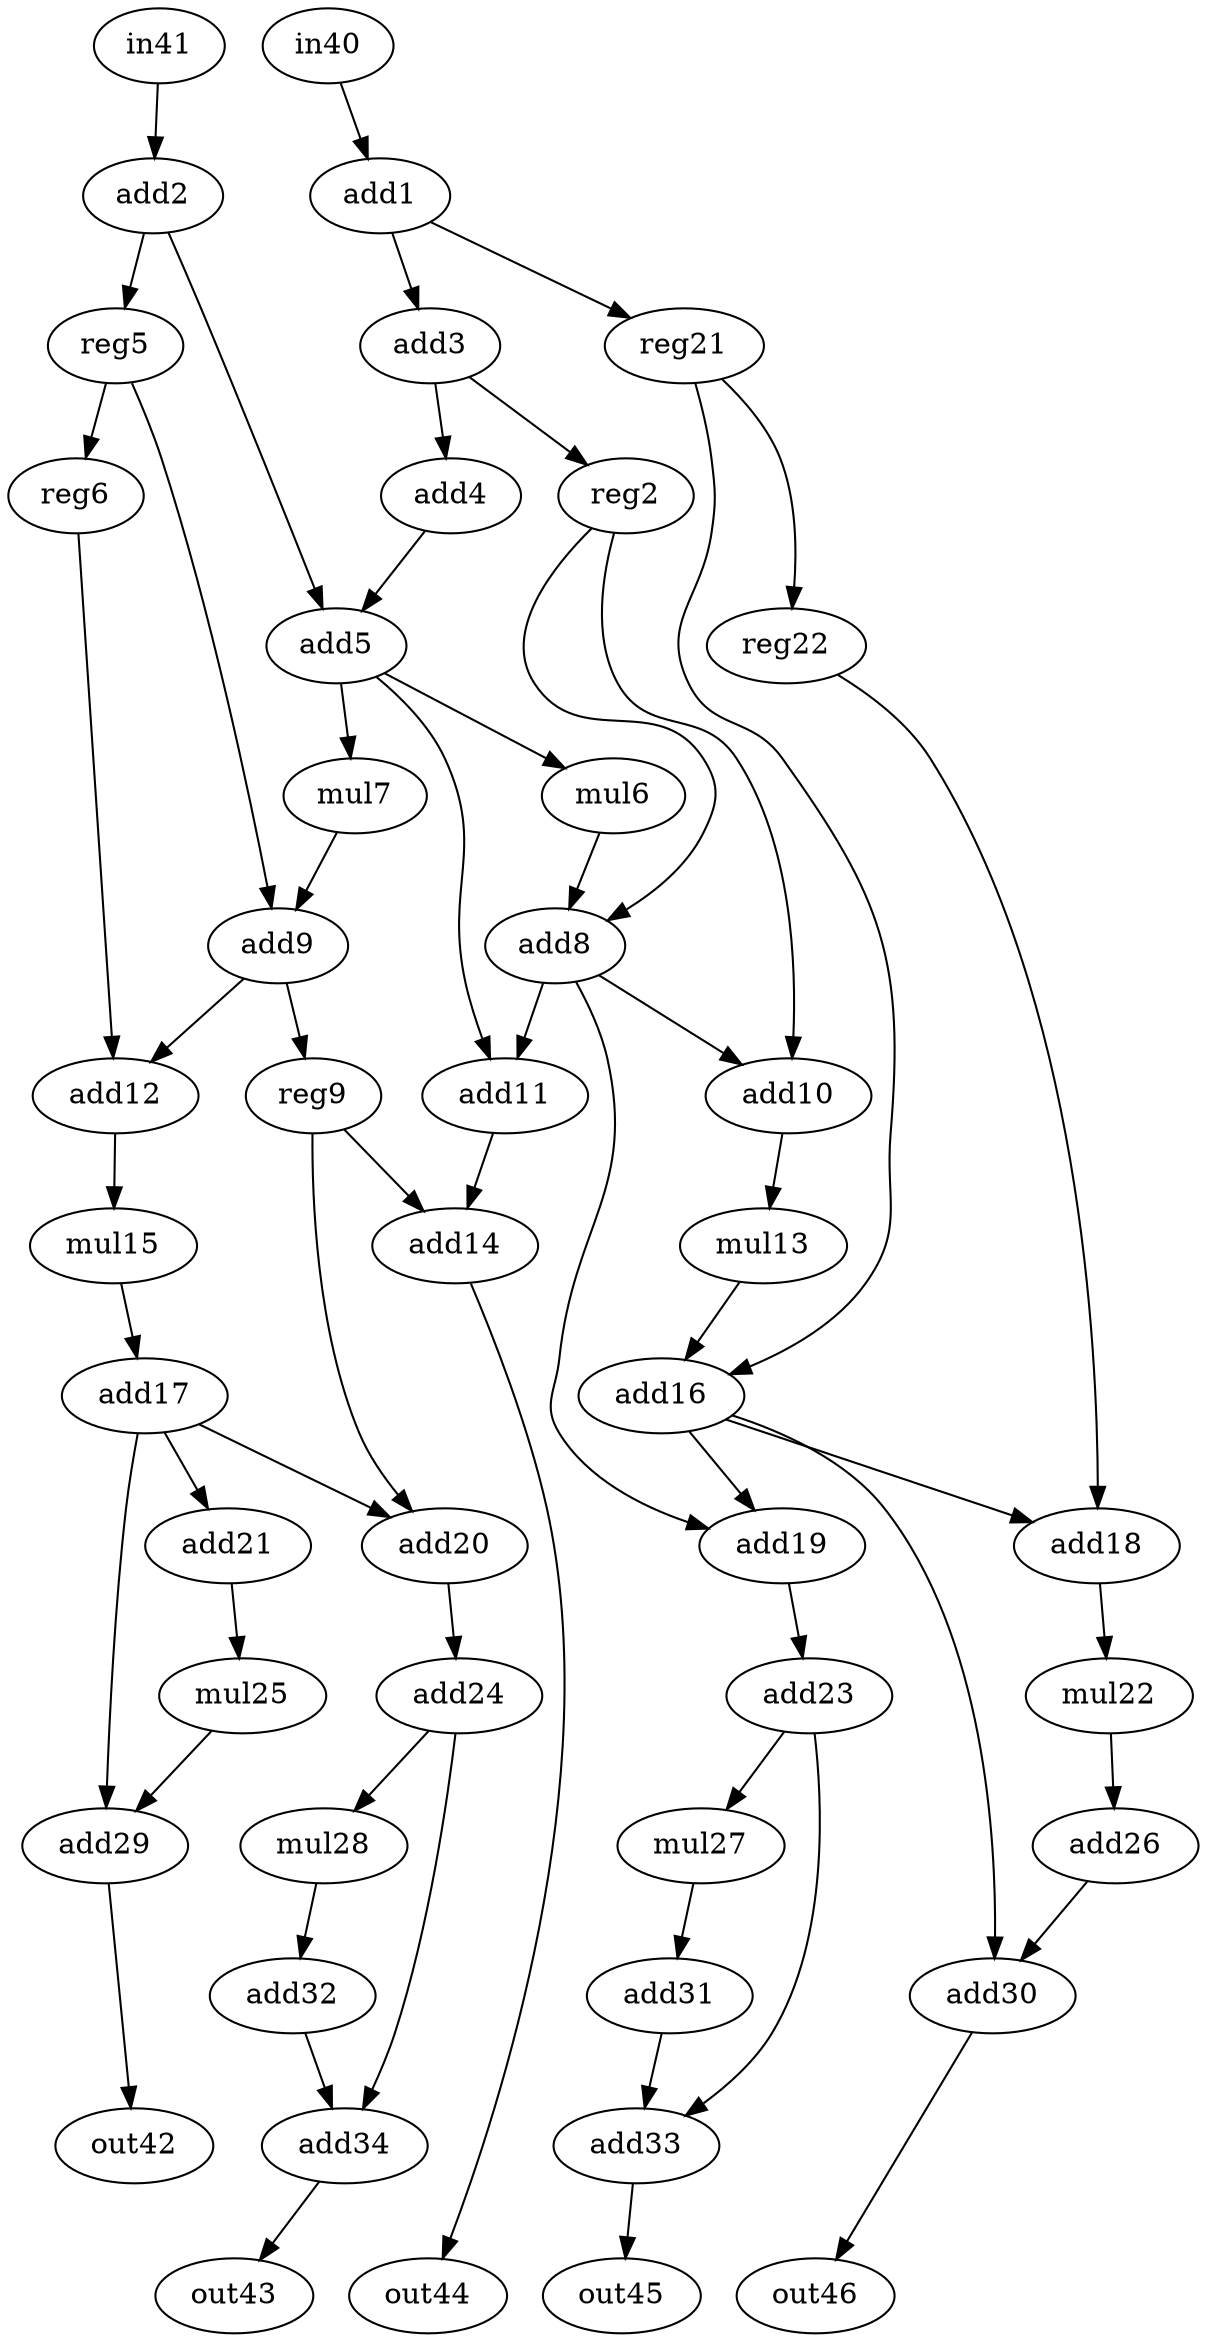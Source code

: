 strict digraph "ewf" {
0 [label=add1, op=addi, value=2];
1 [label=add2, op=addi, value=2];
2 [label=add3, op=addi, value=2];
3 [label=add4, op=addi, value=2];
4 [label=add5, op=add];
5 [label=mul6, op=muli, value=2];
6 [label=mul7, op=muli, value=2];
7 [label=add8, op=add];
8 [label=add9, op=add];
9 [label=add10, op=add];
10 [label=add11, op=add];
11 [label=add12, op=add];
12 [label=mul13, op=muli, value=2];
13 [label=add14, op=add];
14 [label=mul15, op=muli, value=2];
15 [label=add16, op=add];
16 [label=add17, op=addi, value=2];
17 [label=add18, op=add];
18 [label=add19, op=add];
19 [label=add20, op=add];
20 [label=add21, op=addi, value=2];
21 [label=mul22, op=muli, value=2];
22 [label=add23, op=addi, value=2];
23 [label=add24, op=addi, value=2];
24 [label=mul25, op=muli, value=2];
25 [label=add26, op=addi, value=2];
26 [label=mul27, op=muli, value=2];
27 [label=mul28, op=muli, value=2];
28 [label=add29, op=add];
29 [label=add30, op=add];
30 [label=add31, op=addi, value=2];
31 [label=add32, op=addi, value=2];
32 [label=add33, op=add];
33 [label=add34, op=add];
34 [label=reg21, op=reg];
35 [label=reg22, op=reg];
36 [label=reg5, op=reg];
37 [label=reg6, op=reg];
38 [label=reg2, op=reg];
39 [label=reg9, op=reg];
40 [label=in40, op=in];
41 [label=in41, op=in];
42 [label=out42, op=out];
43 [label=out43, op=out];
44 [label=out44, op=out];
45 [label=out45, op=out];
46 [label=out46, op=out];
0 -> 2  [port=0, weight=0];
0 -> 34  [port=0, weight=0];
1 -> 4  [port=0, weight=0];
1 -> 36  [port=0, weight=0];
2 -> 3  [port=0, weight=0];
2 -> 38  [port=0, weight=0];
3 -> 4  [port=1, weight=0];
4 -> 5  [port=0, weight=0];
4 -> 6  [port=0, weight=0];
4 -> 10  [port=0, weight=0];
5 -> 7  [port=0, weight=0];
6 -> 8  [port=0, weight=0];
7 -> 9  [port=0, weight=0];
7 -> 10  [port=1, weight=0];
7 -> 18  [port=0, weight=0];
8 -> 11  [port=0, weight=0];
8 -> 39  [port=0, weight=0];
9 -> 12  [port=0, weight=0];
10 -> 13  [port=0, weight=0];
11 -> 14  [port=0, weight=0];
12 -> 15  [port=0, weight=0];
13 -> 44  [port=0, weight=0];
14 -> 16  [port=0, weight=0];
15 -> 17  [port=0, weight=0];
15 -> 18  [port=1, weight=0];
15 -> 29  [port=0, weight=0];
16 -> 19  [port=0, weight=0];
16 -> 20  [port=0, weight=0];
16 -> 28  [port=0, weight=0];
17 -> 21  [port=0, weight=0];
18 -> 22  [port=0, weight=0];
19 -> 23  [port=0, weight=0];
20 -> 24  [port=0, weight=0];
21 -> 25  [port=0, weight=0];
22 -> 26  [port=0, weight=0];
22 -> 32  [port=0, weight=0];
23 -> 27  [port=0, weight=0];
23 -> 33  [port=0, weight=0];
24 -> 28  [port=1, weight=0];
25 -> 29  [port=1, weight=0];
26 -> 30  [port=0, weight=0];
27 -> 31  [port=0, weight=0];
28 -> 42  [port=0, weight=0];
29 -> 46  [port=0, weight=0];
30 -> 32  [port=1, weight=0];
31 -> 33  [port=1, weight=0];
32 -> 45  [port=0, weight=0];
33 -> 43  [port=0, weight=0];
34 -> 15  [port=1, weight=0];
34 -> 35  [port=0, weight=0];
35 -> 17  [port=1, weight=0];
36 -> 8  [port=1, weight=0];
36 -> 37  [port=0, weight=0];
37 -> 11  [port=1, weight=0];
38 -> 7  [port=1, weight=0];
38 -> 9  [port=1, weight=0];
39 -> 13  [port=1, weight=0];
39 -> 19  [port=1, weight=0];
40 -> 0  [port=0, weight=0];
41 -> 1  [port=0, weight=0];
}
